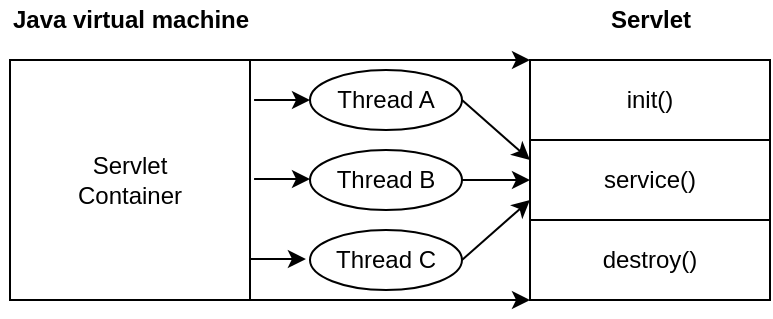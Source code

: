 <mxfile version="14.1.5" type="device"><diagram id="DnJE8UnM7vvi5-t4bSad" name="第 1 页"><mxGraphModel dx="1220" dy="1173" grid="1" gridSize="10" guides="1" tooltips="1" connect="1" arrows="1" fold="1" page="1" pageScale="1" pageWidth="827" pageHeight="1169" math="0" shadow="0"><root><mxCell id="0"/><mxCell id="1" parent="0"/><mxCell id="IlUJVeNH39HEu3sY1gYv-1" value="Servlet&lt;br&gt;Container" style="rounded=0;whiteSpace=wrap;html=1;" vertex="1" parent="1"><mxGeometry x="60" y="430" width="120" height="120" as="geometry"/></mxCell><mxCell id="IlUJVeNH39HEu3sY1gYv-2" value="init()" style="rounded=0;whiteSpace=wrap;html=1;" vertex="1" parent="1"><mxGeometry x="320" y="430" width="120" height="40" as="geometry"/></mxCell><mxCell id="IlUJVeNH39HEu3sY1gYv-3" value="service()" style="rounded=0;whiteSpace=wrap;html=1;" vertex="1" parent="1"><mxGeometry x="320" y="470" width="120" height="40" as="geometry"/></mxCell><mxCell id="IlUJVeNH39HEu3sY1gYv-4" value="destroy()" style="rounded=0;whiteSpace=wrap;html=1;" vertex="1" parent="1"><mxGeometry x="320" y="510" width="120" height="40" as="geometry"/></mxCell><mxCell id="IlUJVeNH39HEu3sY1gYv-5" value="" style="endArrow=classic;html=1;exitX=1;exitY=0;exitDx=0;exitDy=0;entryX=0;entryY=0;entryDx=0;entryDy=0;" edge="1" parent="1" source="IlUJVeNH39HEu3sY1gYv-1" target="IlUJVeNH39HEu3sY1gYv-2"><mxGeometry width="50" height="50" relative="1" as="geometry"><mxPoint x="390" y="610" as="sourcePoint"/><mxPoint x="440" y="560" as="targetPoint"/></mxGeometry></mxCell><mxCell id="IlUJVeNH39HEu3sY1gYv-6" value="" style="endArrow=classic;html=1;exitX=1;exitY=1;exitDx=0;exitDy=0;entryX=0;entryY=1;entryDx=0;entryDy=0;" edge="1" parent="1" source="IlUJVeNH39HEu3sY1gYv-1" target="IlUJVeNH39HEu3sY1gYv-4"><mxGeometry width="50" height="50" relative="1" as="geometry"><mxPoint x="390" y="610" as="sourcePoint"/><mxPoint x="440" y="560" as="targetPoint"/></mxGeometry></mxCell><mxCell id="IlUJVeNH39HEu3sY1gYv-7" value="Thread A" style="ellipse;whiteSpace=wrap;html=1;" vertex="1" parent="1"><mxGeometry x="210" y="435" width="76" height="30" as="geometry"/></mxCell><mxCell id="IlUJVeNH39HEu3sY1gYv-8" value="Thread B" style="ellipse;whiteSpace=wrap;html=1;" vertex="1" parent="1"><mxGeometry x="210" y="475" width="76" height="30" as="geometry"/></mxCell><mxCell id="IlUJVeNH39HEu3sY1gYv-9" value="Thread C" style="ellipse;whiteSpace=wrap;html=1;" vertex="1" parent="1"><mxGeometry x="210" y="515" width="76" height="30" as="geometry"/></mxCell><mxCell id="IlUJVeNH39HEu3sY1gYv-10" value="" style="endArrow=classic;html=1;entryX=0;entryY=0.5;entryDx=0;entryDy=0;exitX=1.017;exitY=0.167;exitDx=0;exitDy=0;exitPerimeter=0;" edge="1" parent="1" source="IlUJVeNH39HEu3sY1gYv-1" target="IlUJVeNH39HEu3sY1gYv-7"><mxGeometry width="50" height="50" relative="1" as="geometry"><mxPoint x="390" y="610" as="sourcePoint"/><mxPoint x="440" y="560" as="targetPoint"/></mxGeometry></mxCell><mxCell id="IlUJVeNH39HEu3sY1gYv-11" value="" style="endArrow=classic;html=1;entryX=0;entryY=0.5;entryDx=0;entryDy=0;exitX=1.017;exitY=0.167;exitDx=0;exitDy=0;exitPerimeter=0;" edge="1" parent="1"><mxGeometry width="50" height="50" relative="1" as="geometry"><mxPoint x="182.04" y="489.54" as="sourcePoint"/><mxPoint x="210" y="489.5" as="targetPoint"/></mxGeometry></mxCell><mxCell id="IlUJVeNH39HEu3sY1gYv-12" value="" style="endArrow=classic;html=1;entryX=0;entryY=0.5;entryDx=0;entryDy=0;exitX=1.017;exitY=0.167;exitDx=0;exitDy=0;exitPerimeter=0;" edge="1" parent="1"><mxGeometry width="50" height="50" relative="1" as="geometry"><mxPoint x="180.0" y="529.54" as="sourcePoint"/><mxPoint x="207.96" y="529.5" as="targetPoint"/></mxGeometry></mxCell><mxCell id="IlUJVeNH39HEu3sY1gYv-14" value="" style="endArrow=classic;html=1;exitX=1;exitY=0.5;exitDx=0;exitDy=0;entryX=0;entryY=0.25;entryDx=0;entryDy=0;" edge="1" parent="1" source="IlUJVeNH39HEu3sY1gYv-7" target="IlUJVeNH39HEu3sY1gYv-3"><mxGeometry width="50" height="50" relative="1" as="geometry"><mxPoint x="390" y="610" as="sourcePoint"/><mxPoint x="440" y="560" as="targetPoint"/></mxGeometry></mxCell><mxCell id="IlUJVeNH39HEu3sY1gYv-15" value="" style="endArrow=classic;html=1;exitX=1;exitY=0.5;exitDx=0;exitDy=0;entryX=0;entryY=0.5;entryDx=0;entryDy=0;" edge="1" parent="1" source="IlUJVeNH39HEu3sY1gYv-8" target="IlUJVeNH39HEu3sY1gYv-3"><mxGeometry width="50" height="50" relative="1" as="geometry"><mxPoint x="390" y="610" as="sourcePoint"/><mxPoint x="440" y="560" as="targetPoint"/></mxGeometry></mxCell><mxCell id="IlUJVeNH39HEu3sY1gYv-16" value="" style="endArrow=classic;html=1;exitX=1;exitY=0.5;exitDx=0;exitDy=0;entryX=0;entryY=0.75;entryDx=0;entryDy=0;" edge="1" parent="1" source="IlUJVeNH39HEu3sY1gYv-9" target="IlUJVeNH39HEu3sY1gYv-3"><mxGeometry width="50" height="50" relative="1" as="geometry"><mxPoint x="390" y="610" as="sourcePoint"/><mxPoint x="440" y="560" as="targetPoint"/></mxGeometry></mxCell><mxCell id="IlUJVeNH39HEu3sY1gYv-17" value="Java virtual machine" style="text;html=1;align=center;verticalAlign=middle;resizable=0;points=[];autosize=1;fontStyle=1" vertex="1" parent="1"><mxGeometry x="55" y="400" width="130" height="20" as="geometry"/></mxCell><mxCell id="IlUJVeNH39HEu3sY1gYv-18" value="Servlet" style="text;html=1;align=center;verticalAlign=middle;resizable=0;points=[];autosize=1;fontStyle=1" vertex="1" parent="1"><mxGeometry x="350" y="400" width="60" height="20" as="geometry"/></mxCell></root></mxGraphModel></diagram></mxfile>